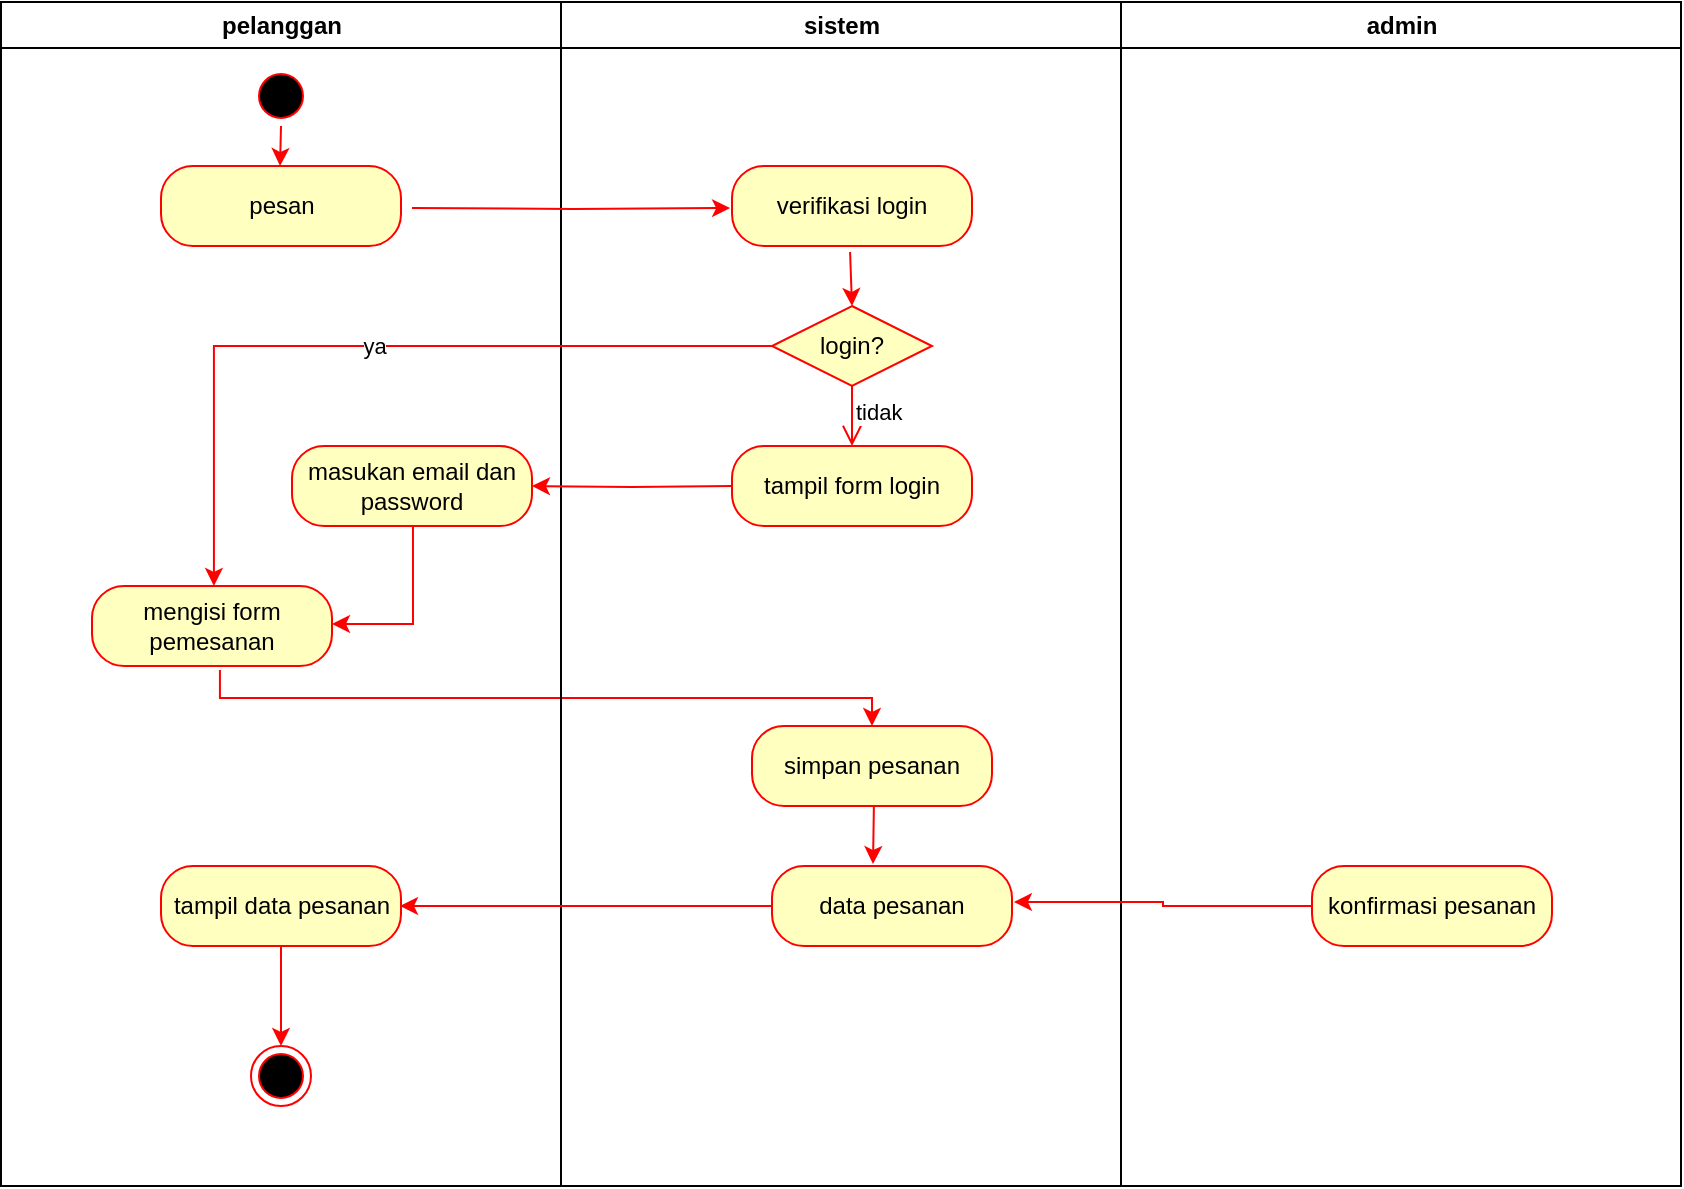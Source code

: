 <mxfile version="20.8.20" type="github">
  <diagram name="Page-1" id="e7e014a7-5840-1c2e-5031-d8a46d1fe8dd">
    <mxGraphModel dx="880" dy="444" grid="1" gridSize="10" guides="1" tooltips="1" connect="1" arrows="1" fold="1" page="1" pageScale="1" pageWidth="1169" pageHeight="826" background="none" math="0" shadow="0">
      <root>
        <mxCell id="0" />
        <mxCell id="1" parent="0" />
        <mxCell id="2" value="pelanggan" style="swimlane;whiteSpace=wrap" parent="1" vertex="1">
          <mxGeometry x="164.5" y="128" width="280" height="592" as="geometry" />
        </mxCell>
        <mxCell id="bEDyLr26EEfE1acCkWMw-43" style="edgeStyle=orthogonalEdgeStyle;rounded=0;orthogonalLoop=1;jettySize=auto;html=1;exitX=0.5;exitY=1;exitDx=0;exitDy=0;entryX=0.496;entryY=0;entryDx=0;entryDy=0;entryPerimeter=0;strokeColor=#FF0000;" edge="1" parent="2" source="5" target="bEDyLr26EEfE1acCkWMw-41">
          <mxGeometry relative="1" as="geometry" />
        </mxCell>
        <mxCell id="5" value="" style="ellipse;shape=startState;fillColor=#000000;strokeColor=#ff0000;" parent="2" vertex="1">
          <mxGeometry x="125" y="32" width="30" height="30" as="geometry" />
        </mxCell>
        <mxCell id="bEDyLr26EEfE1acCkWMw-41" value="pesan" style="rounded=1;whiteSpace=wrap;html=1;arcSize=40;fontColor=#000000;fillColor=#ffffc0;strokeColor=#ff0000;" vertex="1" parent="2">
          <mxGeometry x="80" y="82" width="120" height="40" as="geometry" />
        </mxCell>
        <mxCell id="bEDyLr26EEfE1acCkWMw-65" style="edgeStyle=elbowEdgeStyle;rounded=0;orthogonalLoop=1;jettySize=auto;html=1;strokeColor=#FF0000;exitX=0.533;exitY=1.05;exitDx=0;exitDy=0;exitPerimeter=0;elbow=vertical;" edge="1" parent="2" source="bEDyLr26EEfE1acCkWMw-57">
          <mxGeometry relative="1" as="geometry">
            <mxPoint x="435.5" y="362" as="targetPoint" />
            <mxPoint x="105.5" y="342" as="sourcePoint" />
          </mxGeometry>
        </mxCell>
        <mxCell id="bEDyLr26EEfE1acCkWMw-57" value="mengisi form pemesanan" style="rounded=1;whiteSpace=wrap;html=1;arcSize=40;fontColor=#000000;fillColor=#ffffc0;strokeColor=#ff0000;" vertex="1" parent="2">
          <mxGeometry x="45.5" y="292" width="120" height="40" as="geometry" />
        </mxCell>
        <mxCell id="bEDyLr26EEfE1acCkWMw-64" style="edgeStyle=elbowEdgeStyle;rounded=0;orthogonalLoop=1;jettySize=auto;html=1;strokeColor=#FF0000;exitX=0.504;exitY=1;exitDx=0;exitDy=0;exitPerimeter=0;entryX=1;entryY=0.475;entryDx=0;entryDy=0;entryPerimeter=0;" edge="1" parent="2" source="bEDyLr26EEfE1acCkWMw-61" target="bEDyLr26EEfE1acCkWMw-57">
          <mxGeometry relative="1" as="geometry">
            <mxPoint x="205.5" y="312" as="targetPoint" />
            <Array as="points">
              <mxPoint x="206" y="292" />
            </Array>
          </mxGeometry>
        </mxCell>
        <mxCell id="bEDyLr26EEfE1acCkWMw-61" value="masukan email dan password" style="rounded=1;whiteSpace=wrap;html=1;arcSize=40;fontColor=#000000;fillColor=#ffffc0;strokeColor=#ff0000;" vertex="1" parent="2">
          <mxGeometry x="145.5" y="222" width="120" height="40" as="geometry" />
        </mxCell>
        <mxCell id="bEDyLr26EEfE1acCkWMw-77" style="edgeStyle=elbowEdgeStyle;rounded=0;orthogonalLoop=1;jettySize=auto;html=1;entryX=0.5;entryY=0;entryDx=0;entryDy=0;strokeColor=#FF0000;" edge="1" parent="2" source="bEDyLr26EEfE1acCkWMw-73" target="bEDyLr26EEfE1acCkWMw-75">
          <mxGeometry relative="1" as="geometry" />
        </mxCell>
        <mxCell id="bEDyLr26EEfE1acCkWMw-73" value="tampil data pesanan" style="rounded=1;whiteSpace=wrap;html=1;arcSize=40;fontColor=#000000;fillColor=#ffffc0;strokeColor=#ff0000;" vertex="1" parent="2">
          <mxGeometry x="80" y="432" width="120" height="40" as="geometry" />
        </mxCell>
        <mxCell id="bEDyLr26EEfE1acCkWMw-75" value="" style="ellipse;html=1;shape=endState;fillColor=#000000;strokeColor=#ff0000;" vertex="1" parent="2">
          <mxGeometry x="125" y="522" width="30" height="30" as="geometry" />
        </mxCell>
        <mxCell id="3" value="sistem" style="swimlane;whiteSpace=wrap" parent="1" vertex="1">
          <mxGeometry x="444.5" y="128" width="280" height="592" as="geometry" />
        </mxCell>
        <mxCell id="bEDyLr26EEfE1acCkWMw-52" style="edgeStyle=orthogonalEdgeStyle;rounded=0;orthogonalLoop=1;jettySize=auto;html=1;entryX=0.5;entryY=0;entryDx=0;entryDy=0;strokeColor=#FF0000;exitX=0.492;exitY=1.075;exitDx=0;exitDy=0;exitPerimeter=0;" edge="1" parent="3" source="bEDyLr26EEfE1acCkWMw-44" target="bEDyLr26EEfE1acCkWMw-49">
          <mxGeometry relative="1" as="geometry" />
        </mxCell>
        <mxCell id="bEDyLr26EEfE1acCkWMw-44" value="verifikasi login" style="rounded=1;whiteSpace=wrap;html=1;arcSize=40;fontColor=#000000;fillColor=#ffffc0;strokeColor=#ff0000;" vertex="1" parent="3">
          <mxGeometry x="85.5" y="82" width="120" height="40" as="geometry" />
        </mxCell>
        <mxCell id="bEDyLr26EEfE1acCkWMw-49" value="login?" style="rhombus;whiteSpace=wrap;html=1;fontColor=#000000;fillColor=#ffffc0;strokeColor=#ff0000;" vertex="1" parent="3">
          <mxGeometry x="105.5" y="152" width="80" height="40" as="geometry" />
        </mxCell>
        <mxCell id="bEDyLr26EEfE1acCkWMw-51" value="tidak" style="edgeStyle=orthogonalEdgeStyle;html=1;align=left;verticalAlign=top;endArrow=open;endSize=8;strokeColor=#ff0000;rounded=0;" edge="1" source="bEDyLr26EEfE1acCkWMw-49" parent="3">
          <mxGeometry x="-1" relative="1" as="geometry">
            <mxPoint x="145.5" y="222" as="targetPoint" />
          </mxGeometry>
        </mxCell>
        <mxCell id="bEDyLr26EEfE1acCkWMw-56" value="tampil form login" style="rounded=1;whiteSpace=wrap;html=1;arcSize=40;fontColor=#000000;fillColor=#ffffc0;strokeColor=#ff0000;" vertex="1" parent="3">
          <mxGeometry x="85.5" y="222" width="120" height="40" as="geometry" />
        </mxCell>
        <mxCell id="bEDyLr26EEfE1acCkWMw-72" style="edgeStyle=elbowEdgeStyle;rounded=0;orthogonalLoop=1;jettySize=auto;html=1;entryX=0.417;entryY=-0.025;entryDx=0;entryDy=0;entryPerimeter=0;strokeColor=#FF0000;exitX=0.508;exitY=0.975;exitDx=0;exitDy=0;exitPerimeter=0;" edge="1" parent="3" source="bEDyLr26EEfE1acCkWMw-66" target="bEDyLr26EEfE1acCkWMw-68">
          <mxGeometry relative="1" as="geometry" />
        </mxCell>
        <mxCell id="bEDyLr26EEfE1acCkWMw-66" value="simpan pesanan" style="rounded=1;whiteSpace=wrap;html=1;arcSize=40;fontColor=#000000;fillColor=#ffffc0;strokeColor=#ff0000;" vertex="1" parent="3">
          <mxGeometry x="95.5" y="362" width="120" height="40" as="geometry" />
        </mxCell>
        <mxCell id="bEDyLr26EEfE1acCkWMw-68" value="data pesanan" style="rounded=1;whiteSpace=wrap;html=1;arcSize=40;fontColor=#000000;fillColor=#ffffc0;strokeColor=#ff0000;" vertex="1" parent="3">
          <mxGeometry x="105.5" y="432" width="120" height="40" as="geometry" />
        </mxCell>
        <mxCell id="4" value="admin" style="swimlane;whiteSpace=wrap" parent="1" vertex="1">
          <mxGeometry x="724.5" y="128" width="280" height="592" as="geometry" />
        </mxCell>
        <mxCell id="bEDyLr26EEfE1acCkWMw-69" value="konfirmasi pesanan" style="rounded=1;whiteSpace=wrap;html=1;arcSize=40;fontColor=#000000;fillColor=#ffffc0;strokeColor=#ff0000;" vertex="1" parent="4">
          <mxGeometry x="95.5" y="432" width="120" height="40" as="geometry" />
        </mxCell>
        <mxCell id="bEDyLr26EEfE1acCkWMw-46" style="edgeStyle=orthogonalEdgeStyle;rounded=0;orthogonalLoop=1;jettySize=auto;html=1;entryX=-0.008;entryY=0.525;entryDx=0;entryDy=0;entryPerimeter=0;strokeColor=#FF0000;" edge="1" parent="1" target="bEDyLr26EEfE1acCkWMw-44">
          <mxGeometry relative="1" as="geometry">
            <mxPoint x="370" y="231" as="sourcePoint" />
          </mxGeometry>
        </mxCell>
        <mxCell id="bEDyLr26EEfE1acCkWMw-63" style="edgeStyle=orthogonalEdgeStyle;rounded=0;orthogonalLoop=1;jettySize=auto;html=1;entryX=1;entryY=0.5;entryDx=0;entryDy=0;entryPerimeter=0;strokeColor=#FF0000;" edge="1" parent="1" target="bEDyLr26EEfE1acCkWMw-61">
          <mxGeometry relative="1" as="geometry">
            <mxPoint x="530" y="370" as="sourcePoint" />
          </mxGeometry>
        </mxCell>
        <mxCell id="bEDyLr26EEfE1acCkWMw-53" value="ya" style="edgeStyle=elbowEdgeStyle;rounded=0;orthogonalLoop=1;jettySize=auto;html=1;exitX=0;exitY=0.5;exitDx=0;exitDy=0;strokeColor=#FF0000;elbow=vertical;entryX=0.508;entryY=0;entryDx=0;entryDy=0;entryPerimeter=0;" edge="1" parent="1" source="bEDyLr26EEfE1acCkWMw-49" target="bEDyLr26EEfE1acCkWMw-57">
          <mxGeometry relative="1" as="geometry">
            <mxPoint x="240" y="300" as="targetPoint" />
            <Array as="points">
              <mxPoint x="410" y="300" />
            </Array>
          </mxGeometry>
        </mxCell>
        <mxCell id="bEDyLr26EEfE1acCkWMw-71" style="edgeStyle=elbowEdgeStyle;rounded=0;orthogonalLoop=1;jettySize=auto;html=1;entryX=1.008;entryY=0.45;entryDx=0;entryDy=0;entryPerimeter=0;strokeColor=#FF0000;" edge="1" parent="1" target="bEDyLr26EEfE1acCkWMw-68">
          <mxGeometry relative="1" as="geometry">
            <mxPoint x="820" y="580" as="sourcePoint" />
          </mxGeometry>
        </mxCell>
        <mxCell id="bEDyLr26EEfE1acCkWMw-74" style="edgeStyle=elbowEdgeStyle;rounded=0;orthogonalLoop=1;jettySize=auto;html=1;entryX=0.996;entryY=0.5;entryDx=0;entryDy=0;entryPerimeter=0;strokeColor=#FF0000;" edge="1" parent="1" target="bEDyLr26EEfE1acCkWMw-73">
          <mxGeometry relative="1" as="geometry">
            <mxPoint x="550" y="580" as="sourcePoint" />
          </mxGeometry>
        </mxCell>
      </root>
    </mxGraphModel>
  </diagram>
</mxfile>
